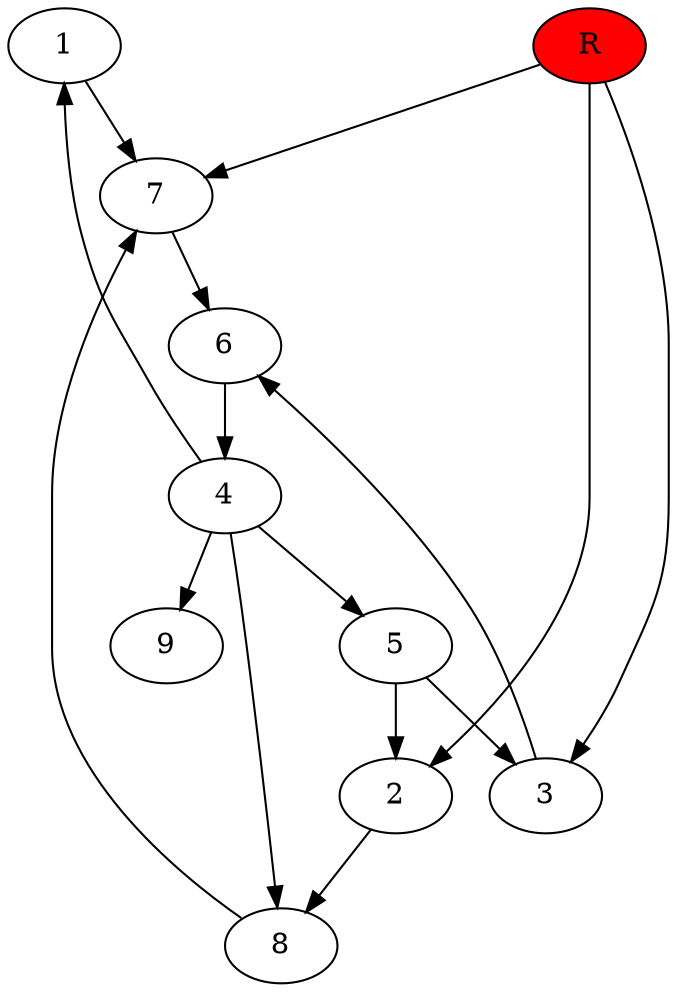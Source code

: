 digraph prb73169 {
	1
	2
	3
	4
	5
	6
	7
	8
	R [fillcolor="#ff0000" style=filled]
	1 -> 7
	2 -> 8
	3 -> 6
	4 -> 1
	4 -> 5
	4 -> 8
	4 -> 9
	5 -> 2
	5 -> 3
	6 -> 4
	7 -> 6
	8 -> 7
	R -> 2
	R -> 3
	R -> 7
}
